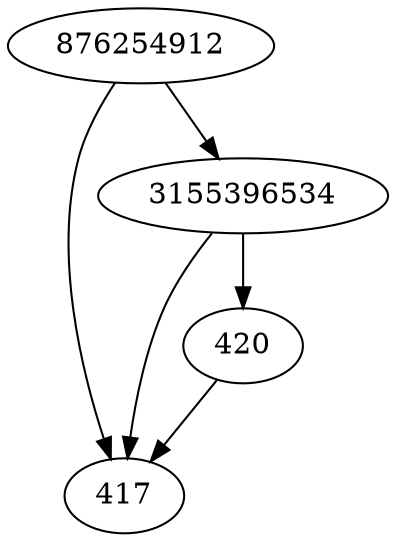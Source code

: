 strict digraph  {
876254912;
417;
420;
3155396534;
876254912 -> 417;
876254912 -> 3155396534;
420 -> 417;
3155396534 -> 417;
3155396534 -> 420;
}
